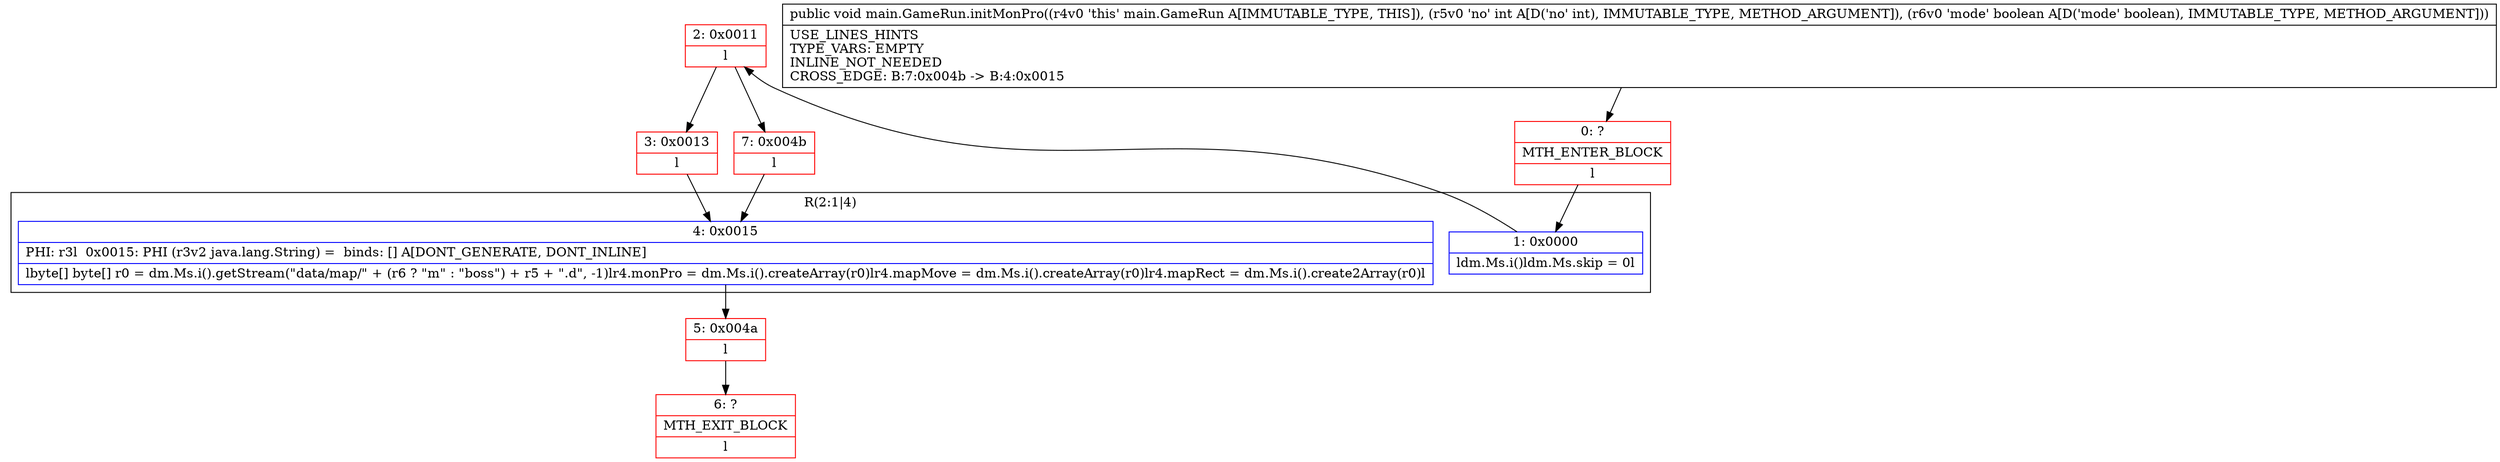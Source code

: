 digraph "CFG formain.GameRun.initMonPro(IZ)V" {
subgraph cluster_Region_1176753044 {
label = "R(2:1|4)";
node [shape=record,color=blue];
Node_1 [shape=record,label="{1\:\ 0x0000|ldm.Ms.i()ldm.Ms.skip = 0l}"];
Node_4 [shape=record,label="{4\:\ 0x0015|PHI: r3l  0x0015: PHI (r3v2 java.lang.String) =  binds: [] A[DONT_GENERATE, DONT_INLINE]\l|lbyte[] byte[] r0 = dm.Ms.i().getStream(\"data\/map\/\" + (r6 ? \"m\" : \"boss\") + r5 + \".d\", \-1)lr4.monPro = dm.Ms.i().createArray(r0)lr4.mapMove = dm.Ms.i().createArray(r0)lr4.mapRect = dm.Ms.i().create2Array(r0)l}"];
}
Node_0 [shape=record,color=red,label="{0\:\ ?|MTH_ENTER_BLOCK\l|l}"];
Node_2 [shape=record,color=red,label="{2\:\ 0x0011|l}"];
Node_3 [shape=record,color=red,label="{3\:\ 0x0013|l}"];
Node_5 [shape=record,color=red,label="{5\:\ 0x004a|l}"];
Node_6 [shape=record,color=red,label="{6\:\ ?|MTH_EXIT_BLOCK\l|l}"];
Node_7 [shape=record,color=red,label="{7\:\ 0x004b|l}"];
MethodNode[shape=record,label="{public void main.GameRun.initMonPro((r4v0 'this' main.GameRun A[IMMUTABLE_TYPE, THIS]), (r5v0 'no' int A[D('no' int), IMMUTABLE_TYPE, METHOD_ARGUMENT]), (r6v0 'mode' boolean A[D('mode' boolean), IMMUTABLE_TYPE, METHOD_ARGUMENT]))  | USE_LINES_HINTS\lTYPE_VARS: EMPTY\lINLINE_NOT_NEEDED\lCROSS_EDGE: B:7:0x004b \-\> B:4:0x0015\l}"];
MethodNode -> Node_0;
Node_1 -> Node_2;
Node_4 -> Node_5;
Node_0 -> Node_1;
Node_2 -> Node_3;
Node_2 -> Node_7;
Node_3 -> Node_4;
Node_5 -> Node_6;
Node_7 -> Node_4;
}

